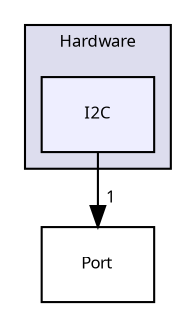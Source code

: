 digraph "Src/Com/Hardware/I2C" {
  compound=true
  node [ fontsize="8", fontname="Sans"];
  edge [ labelfontsize="8", labelfontname="Sans"];
  subgraph clusterdir_29f4e3bfd8240ce7bca12dff6b06edb8 {
    graph [ bgcolor="#ddddee", pencolor="black", label="Hardware" fontname="Sans", fontsize="8", URL="dir_29f4e3bfd8240ce7bca12dff6b06edb8.html"]
  dir_b5cab330cb9dcc659c76822c352317ff [shape=box, label="I2C", style="filled", fillcolor="#eeeeff", pencolor="black", URL="dir_b5cab330cb9dcc659c76822c352317ff.html"];
  }
  dir_3b60fb6b153bfa47677e14a5d7867dff [shape=box label="Port" URL="dir_3b60fb6b153bfa47677e14a5d7867dff.html"];
  dir_b5cab330cb9dcc659c76822c352317ff->dir_3b60fb6b153bfa47677e14a5d7867dff [headlabel="1", labeldistance=1.5 headhref="dir_000014_000017.html"];
}
